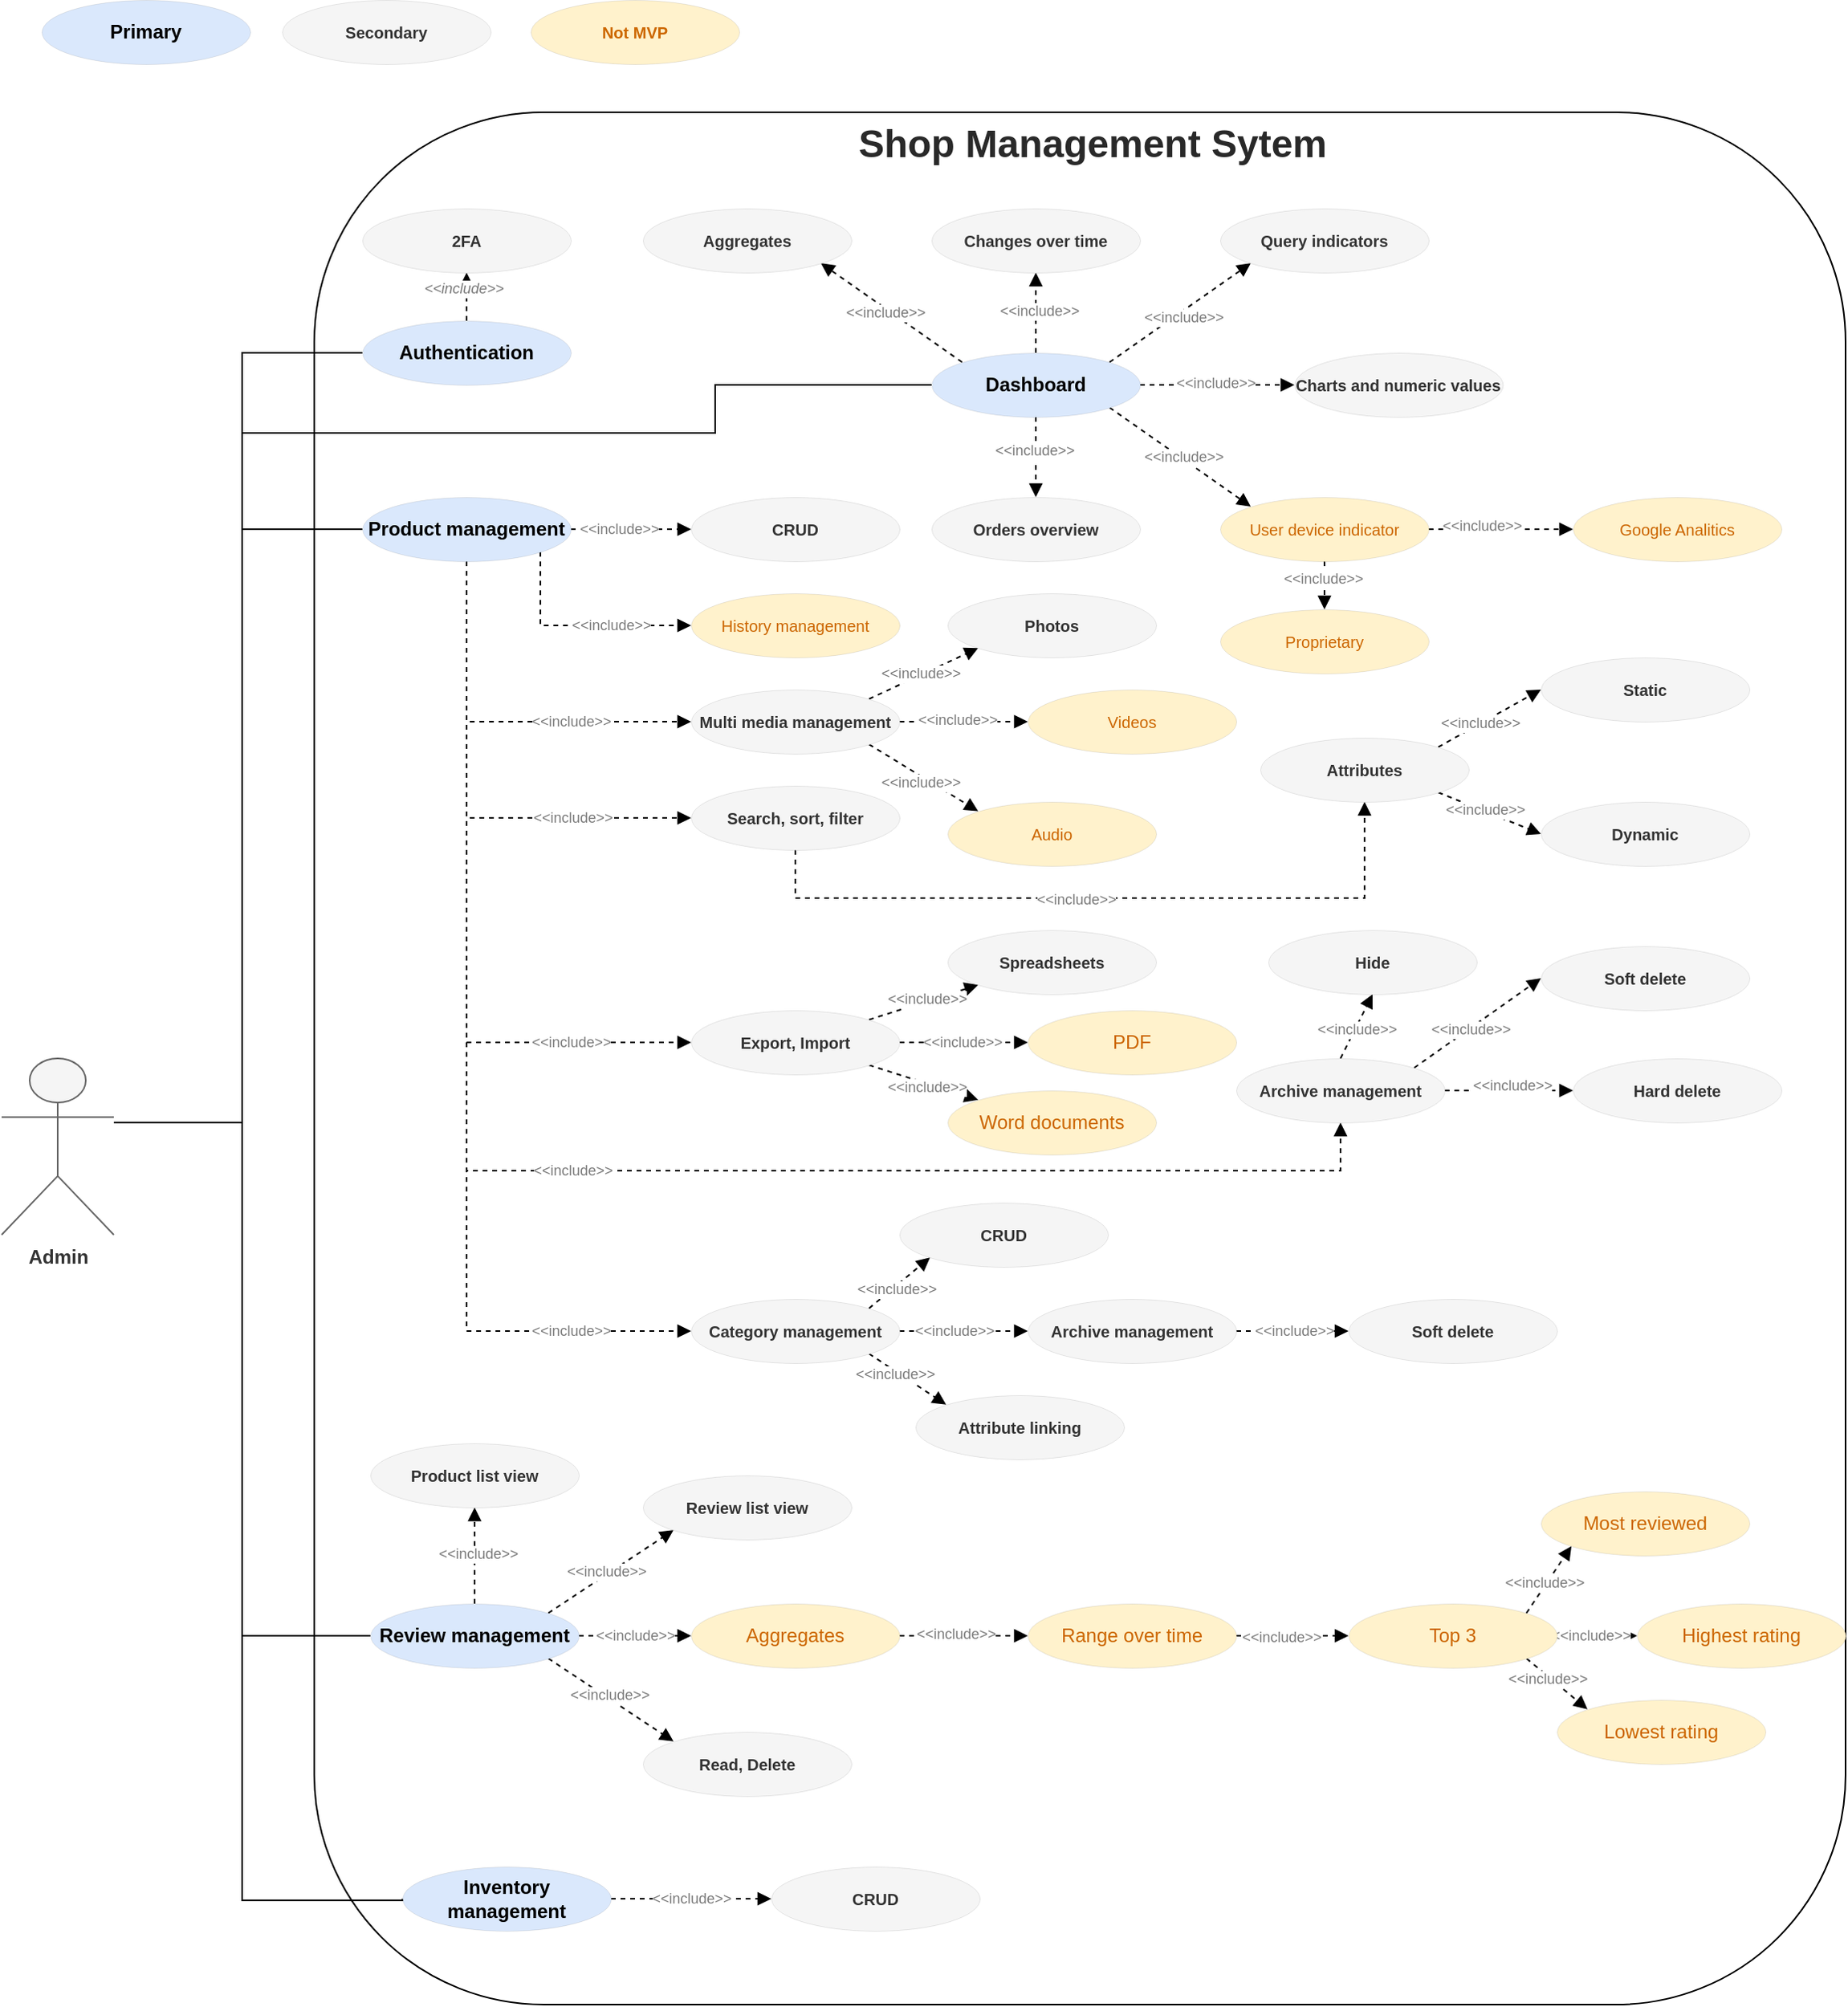 <mxfile version="22.1.4" type="device" pages="2">
  <diagram id="jfQPMkhc_m6EBnlb_j9M" name="Shop Management System">
    <mxGraphModel dx="1615" dy="803" grid="1" gridSize="10" guides="1" tooltips="1" connect="1" arrows="1" fold="1" page="1" pageScale="1" pageWidth="850" pageHeight="1100" math="0" shadow="0">
      <root>
        <mxCell id="0" />
        <mxCell id="1" parent="0" />
        <mxCell id="HeFsyeJPPzmemS84JjWQ-73" value="" style="rounded=1;whiteSpace=wrap;html=1;labelBackgroundColor=none;align=center;verticalAlign=middle;fontFamily=Helvetica;fontSize=9;fontColor=none;fillColor=default;gradientColor=none;noLabel=1;" vertex="1" parent="1">
          <mxGeometry x="205" y="100" width="955" height="1180" as="geometry" />
        </mxCell>
        <mxCell id="7bqAnTobCl2Co9yz6yof-5" style="edgeStyle=orthogonalEdgeStyle;rounded=0;orthogonalLoop=1;jettySize=auto;html=1;entryX=0;entryY=0.5;entryDx=0;entryDy=0;endArrow=none;endFill=0;" parent="1" source="7bqAnTobCl2Co9yz6yof-1" target="7bqAnTobCl2Co9yz6yof-3" edge="1">
          <mxGeometry relative="1" as="geometry">
            <Array as="points">
              <mxPoint x="160" y="730" />
              <mxPoint x="160" y="250" />
            </Array>
          </mxGeometry>
        </mxCell>
        <mxCell id="7bqAnTobCl2Co9yz6yof-13" style="edgeStyle=orthogonalEdgeStyle;rounded=0;orthogonalLoop=1;jettySize=auto;html=1;entryX=0;entryY=0.5;entryDx=0;entryDy=0;endArrow=none;endFill=0;" parent="1" source="7bqAnTobCl2Co9yz6yof-1" target="7bqAnTobCl2Co9yz6yof-12" edge="1">
          <mxGeometry relative="1" as="geometry">
            <Array as="points">
              <mxPoint x="160" y="730" />
              <mxPoint x="160" y="300" />
              <mxPoint x="455" y="300" />
              <mxPoint x="455" y="270" />
            </Array>
          </mxGeometry>
        </mxCell>
        <mxCell id="7bqAnTobCl2Co9yz6yof-24" style="edgeStyle=orthogonalEdgeStyle;shape=connector;rounded=0;orthogonalLoop=1;jettySize=auto;html=1;entryX=0;entryY=0.5;entryDx=0;entryDy=0;labelBackgroundColor=default;strokeColor=default;align=center;verticalAlign=middle;fontFamily=Helvetica;fontSize=11;fontColor=default;endArrow=none;endFill=0;" parent="1" source="7bqAnTobCl2Co9yz6yof-1" target="7bqAnTobCl2Co9yz6yof-23" edge="1">
          <mxGeometry relative="1" as="geometry">
            <Array as="points">
              <mxPoint x="160" y="730" />
              <mxPoint x="160" y="360" />
            </Array>
          </mxGeometry>
        </mxCell>
        <mxCell id="7bqAnTobCl2Co9yz6yof-87" style="edgeStyle=orthogonalEdgeStyle;shape=connector;rounded=0;orthogonalLoop=1;jettySize=auto;html=1;entryX=0;entryY=0.5;entryDx=0;entryDy=0;labelBackgroundColor=default;strokeColor=default;align=center;verticalAlign=middle;fontFamily=Helvetica;fontSize=11;fontColor=default;endArrow=none;endFill=0;" parent="1" source="7bqAnTobCl2Co9yz6yof-1" target="7bqAnTobCl2Co9yz6yof-86" edge="1">
          <mxGeometry relative="1" as="geometry">
            <Array as="points">
              <mxPoint x="160" y="730" />
              <mxPoint x="160" y="1050" />
            </Array>
          </mxGeometry>
        </mxCell>
        <mxCell id="7bqAnTobCl2Co9yz6yof-105" style="edgeStyle=orthogonalEdgeStyle;shape=connector;rounded=0;orthogonalLoop=1;jettySize=auto;html=1;entryX=0;entryY=0.5;entryDx=0;entryDy=0;labelBackgroundColor=default;strokeColor=default;align=center;verticalAlign=middle;fontFamily=Helvetica;fontSize=11;fontColor=default;endArrow=none;endFill=0;" parent="1" source="7bqAnTobCl2Co9yz6yof-1" target="7bqAnTobCl2Co9yz6yof-104" edge="1">
          <mxGeometry relative="1" as="geometry">
            <Array as="points">
              <mxPoint x="160" y="730" />
              <mxPoint x="160" y="1215" />
            </Array>
          </mxGeometry>
        </mxCell>
        <mxCell id="7bqAnTobCl2Co9yz6yof-1" value="&lt;b&gt;Admin&lt;/b&gt;" style="shape=umlActor;verticalLabelPosition=bottom;verticalAlign=top;html=1;outlineConnect=0;fillColor=#f5f5f5;fontColor=#333333;strokeColor=#666666;" parent="1" vertex="1">
          <mxGeometry x="10" y="690" width="70" height="110" as="geometry" />
        </mxCell>
        <mxCell id="HeFsyeJPPzmemS84JjWQ-5" style="edgeStyle=none;shape=connector;rounded=0;orthogonalLoop=1;jettySize=auto;html=1;exitX=0.5;exitY=0;exitDx=0;exitDy=0;entryX=0.5;entryY=1;entryDx=0;entryDy=0;dashed=1;labelBackgroundColor=default;strokeColor=default;align=center;verticalAlign=middle;fontFamily=Helvetica;fontSize=11;fontColor=default;endArrow=block;endFill=1;" edge="1" parent="1" source="7bqAnTobCl2Co9yz6yof-3" target="7bqAnTobCl2Co9yz6yof-4">
          <mxGeometry relative="1" as="geometry" />
        </mxCell>
        <mxCell id="HeFsyeJPPzmemS84JjWQ-6" value="&amp;lt;&amp;lt;include&amp;gt;&amp;gt;" style="edgeLabel;html=1;align=center;verticalAlign=middle;resizable=0;points=[];fontSize=9;fontFamily=Helvetica;fontColor=#7A7A7A;fontStyle=2;" vertex="1" connectable="0" parent="HeFsyeJPPzmemS84JjWQ-5">
          <mxGeometry x="0.012" y="1" relative="1" as="geometry">
            <mxPoint x="-1" y="-5" as="offset" />
          </mxGeometry>
        </mxCell>
        <mxCell id="7bqAnTobCl2Co9yz6yof-3" value="&lt;b&gt;Authentication&lt;/b&gt;" style="ellipse;whiteSpace=wrap;html=1;fillColor=#dae8fc;strokeColor=default;strokeWidth=0;" parent="1" vertex="1">
          <mxGeometry x="235" y="230" width="130" height="40" as="geometry" />
        </mxCell>
        <mxCell id="7bqAnTobCl2Co9yz6yof-4" value="2FA" style="ellipse;whiteSpace=wrap;html=1;fontSize=10;fillColor=#f5f5f5;strokeColor=default;fontColor=#333333;labelBackgroundColor=none;fontStyle=1;strokeWidth=0;" parent="1" vertex="1">
          <mxGeometry x="235" y="160" width="130" height="40" as="geometry" />
        </mxCell>
        <mxCell id="HeFsyeJPPzmemS84JjWQ-44" style="edgeStyle=none;shape=connector;rounded=0;orthogonalLoop=1;jettySize=auto;html=1;exitX=0.5;exitY=0;exitDx=0;exitDy=0;entryX=0.5;entryY=1;entryDx=0;entryDy=0;dashed=1;labelBackgroundColor=default;strokeColor=default;align=center;verticalAlign=middle;fontFamily=Helvetica;fontSize=11;fontColor=default;endArrow=block;endFill=1;" edge="1" parent="1" source="7bqAnTobCl2Co9yz6yof-12" target="7bqAnTobCl2Co9yz6yof-16">
          <mxGeometry relative="1" as="geometry" />
        </mxCell>
        <mxCell id="HeFsyeJPPzmemS84JjWQ-63" value="&amp;lt;&amp;lt;include&amp;gt;&amp;gt;" style="edgeLabel;html=1;align=center;verticalAlign=middle;resizable=0;points=[];fontSize=9;fontFamily=Helvetica;fontColor=#7A7A7A;" vertex="1" connectable="0" parent="HeFsyeJPPzmemS84JjWQ-44">
          <mxGeometry x="0.053" y="-2" relative="1" as="geometry">
            <mxPoint as="offset" />
          </mxGeometry>
        </mxCell>
        <mxCell id="HeFsyeJPPzmemS84JjWQ-45" style="edgeStyle=none;shape=connector;rounded=0;orthogonalLoop=1;jettySize=auto;html=1;exitX=1;exitY=0;exitDx=0;exitDy=0;entryX=0;entryY=1;entryDx=0;entryDy=0;dashed=1;labelBackgroundColor=default;strokeColor=default;align=center;verticalAlign=middle;fontFamily=Helvetica;fontSize=11;fontColor=default;endArrow=block;endFill=1;" edge="1" parent="1" source="7bqAnTobCl2Co9yz6yof-12" target="7bqAnTobCl2Co9yz6yof-17">
          <mxGeometry relative="1" as="geometry" />
        </mxCell>
        <mxCell id="HeFsyeJPPzmemS84JjWQ-64" value="&amp;lt;&amp;lt;include&amp;gt;&amp;gt;" style="edgeLabel;html=1;align=center;verticalAlign=middle;resizable=0;points=[];fontSize=9;fontFamily=Helvetica;fontColor=#7A7A7A;" vertex="1" connectable="0" parent="HeFsyeJPPzmemS84JjWQ-45">
          <mxGeometry x="0.001" y="-3" relative="1" as="geometry">
            <mxPoint as="offset" />
          </mxGeometry>
        </mxCell>
        <mxCell id="HeFsyeJPPzmemS84JjWQ-46" style="edgeStyle=none;shape=connector;rounded=0;orthogonalLoop=1;jettySize=auto;html=1;exitX=1;exitY=0.5;exitDx=0;exitDy=0;entryX=0;entryY=0.5;entryDx=0;entryDy=0;dashed=1;labelBackgroundColor=default;strokeColor=default;align=center;verticalAlign=middle;fontFamily=Helvetica;fontSize=11;fontColor=default;endArrow=block;endFill=1;" edge="1" parent="1" source="7bqAnTobCl2Co9yz6yof-12" target="7bqAnTobCl2Co9yz6yof-18">
          <mxGeometry relative="1" as="geometry" />
        </mxCell>
        <mxCell id="HeFsyeJPPzmemS84JjWQ-65" value="&amp;lt;&amp;lt;include&amp;gt;&amp;gt;" style="edgeLabel;html=1;align=center;verticalAlign=middle;resizable=0;points=[];fontSize=9;fontFamily=Helvetica;fontColor=#7A7A7A;" vertex="1" connectable="0" parent="HeFsyeJPPzmemS84JjWQ-46">
          <mxGeometry x="-0.023" y="1" relative="1" as="geometry">
            <mxPoint as="offset" />
          </mxGeometry>
        </mxCell>
        <mxCell id="HeFsyeJPPzmemS84JjWQ-49" style="edgeStyle=none;shape=connector;rounded=0;orthogonalLoop=1;jettySize=auto;html=1;exitX=1;exitY=1;exitDx=0;exitDy=0;entryX=0;entryY=0;entryDx=0;entryDy=0;dashed=1;labelBackgroundColor=default;strokeColor=default;align=center;verticalAlign=middle;fontFamily=Helvetica;fontSize=11;fontColor=default;endArrow=block;endFill=1;" edge="1" parent="1" source="7bqAnTobCl2Co9yz6yof-12" target="7bqAnTobCl2Co9yz6yof-32">
          <mxGeometry relative="1" as="geometry" />
        </mxCell>
        <mxCell id="HeFsyeJPPzmemS84JjWQ-66" value="&amp;lt;&amp;lt;include&amp;gt;&amp;gt;" style="edgeLabel;html=1;align=center;verticalAlign=middle;resizable=0;points=[];fontSize=9;fontFamily=Helvetica;fontColor=#7A7A7A;" vertex="1" connectable="0" parent="HeFsyeJPPzmemS84JjWQ-49">
          <mxGeometry x="0.019" y="1" relative="1" as="geometry">
            <mxPoint as="offset" />
          </mxGeometry>
        </mxCell>
        <mxCell id="HeFsyeJPPzmemS84JjWQ-59" style="edgeStyle=none;shape=connector;rounded=0;orthogonalLoop=1;jettySize=auto;html=1;exitX=0.5;exitY=1;exitDx=0;exitDy=0;entryX=0.5;entryY=0;entryDx=0;entryDy=0;dashed=1;labelBackgroundColor=default;strokeColor=default;align=center;verticalAlign=middle;fontFamily=Helvetica;fontSize=11;fontColor=default;endArrow=block;endFill=1;" edge="1" parent="1" source="7bqAnTobCl2Co9yz6yof-12" target="7bqAnTobCl2Co9yz6yof-38">
          <mxGeometry relative="1" as="geometry" />
        </mxCell>
        <mxCell id="HeFsyeJPPzmemS84JjWQ-67" value="&amp;lt;&amp;lt;include&amp;gt;&amp;gt;" style="edgeLabel;html=1;align=center;verticalAlign=middle;resizable=0;points=[];fontSize=9;fontFamily=Helvetica;fontColor=#7A7A7A;" vertex="1" connectable="0" parent="HeFsyeJPPzmemS84JjWQ-59">
          <mxGeometry x="-0.189" y="-1" relative="1" as="geometry">
            <mxPoint as="offset" />
          </mxGeometry>
        </mxCell>
        <mxCell id="HeFsyeJPPzmemS84JjWQ-61" style="edgeStyle=none;shape=connector;rounded=0;orthogonalLoop=1;jettySize=auto;html=1;exitX=0;exitY=0;exitDx=0;exitDy=0;entryX=1;entryY=1;entryDx=0;entryDy=0;dashed=1;labelBackgroundColor=default;strokeColor=default;align=center;verticalAlign=middle;fontFamily=Helvetica;fontSize=9;fontColor=#7A7A7A;endArrow=block;endFill=1;" edge="1" parent="1" source="7bqAnTobCl2Co9yz6yof-12" target="7bqAnTobCl2Co9yz6yof-15">
          <mxGeometry relative="1" as="geometry">
            <mxPoint x="481.25" y="190" as="targetPoint" />
          </mxGeometry>
        </mxCell>
        <mxCell id="HeFsyeJPPzmemS84JjWQ-62" value="&amp;lt;&amp;lt;include&amp;gt;&amp;gt;" style="edgeLabel;html=1;align=center;verticalAlign=middle;resizable=0;points=[];fontSize=9;fontFamily=Helvetica;fontColor=#7A7A7A;" vertex="1" connectable="0" parent="HeFsyeJPPzmemS84JjWQ-61">
          <mxGeometry x="0.057" y="2" relative="1" as="geometry">
            <mxPoint as="offset" />
          </mxGeometry>
        </mxCell>
        <mxCell id="7bqAnTobCl2Co9yz6yof-12" value="Dashboard" style="ellipse;whiteSpace=wrap;html=1;fontStyle=1;strokeWidth=0;fillColor=#dae8fc;strokeColor=default;" parent="1" vertex="1">
          <mxGeometry x="590" y="250" width="130" height="40" as="geometry" />
        </mxCell>
        <mxCell id="7bqAnTobCl2Co9yz6yof-15" value="Aggregates" style="ellipse;whiteSpace=wrap;html=1;fontSize=10;fillColor=#f5f5f5;strokeColor=default;fontColor=#333333;labelBackgroundColor=none;fontStyle=1;strokeWidth=0;" parent="1" vertex="1">
          <mxGeometry x="410" y="160" width="130" height="40" as="geometry" />
        </mxCell>
        <mxCell id="7bqAnTobCl2Co9yz6yof-16" value="Changes over time" style="ellipse;whiteSpace=wrap;html=1;fontSize=10;fillColor=#f5f5f5;strokeColor=default;fontColor=#333333;labelBackgroundColor=none;fontStyle=1;strokeWidth=0;" parent="1" vertex="1">
          <mxGeometry x="590" y="160" width="130" height="40" as="geometry" />
        </mxCell>
        <mxCell id="7bqAnTobCl2Co9yz6yof-17" value="Query indicators" style="ellipse;whiteSpace=wrap;html=1;fontSize=10;fillColor=#f5f5f5;strokeColor=default;fontColor=#333333;labelBackgroundColor=none;fontStyle=1;strokeWidth=0;" parent="1" vertex="1">
          <mxGeometry x="770" y="160" width="130" height="40" as="geometry" />
        </mxCell>
        <mxCell id="7bqAnTobCl2Co9yz6yof-18" value="Charts and numeric values" style="ellipse;whiteSpace=wrap;html=1;fontSize=10;fillColor=#f5f5f5;strokeColor=default;fontColor=#333333;labelBackgroundColor=none;fontStyle=1;strokeWidth=0;" parent="1" vertex="1">
          <mxGeometry x="816.25" y="250" width="130" height="40" as="geometry" />
        </mxCell>
        <mxCell id="HeFsyeJPPzmemS84JjWQ-79" style="edgeStyle=none;shape=connector;rounded=0;orthogonalLoop=1;jettySize=auto;html=1;exitX=1;exitY=0.5;exitDx=0;exitDy=0;entryX=0;entryY=0.5;entryDx=0;entryDy=0;dashed=1;labelBackgroundColor=default;strokeColor=default;align=center;verticalAlign=middle;fontFamily=Helvetica;fontSize=9;fontColor=#7A7A7A;endArrow=block;endFill=1;" edge="1" parent="1" source="7bqAnTobCl2Co9yz6yof-23" target="7bqAnTobCl2Co9yz6yof-25">
          <mxGeometry relative="1" as="geometry" />
        </mxCell>
        <mxCell id="HeFsyeJPPzmemS84JjWQ-86" value="&amp;lt;&amp;lt;include&amp;gt;&amp;gt;" style="edgeLabel;html=1;align=center;verticalAlign=middle;resizable=0;points=[];fontSize=9;fontFamily=Helvetica;fontColor=#7A7A7A;" vertex="1" connectable="0" parent="HeFsyeJPPzmemS84JjWQ-79">
          <mxGeometry x="-0.203" relative="1" as="geometry">
            <mxPoint as="offset" />
          </mxGeometry>
        </mxCell>
        <mxCell id="HeFsyeJPPzmemS84JjWQ-80" style="edgeStyle=orthogonalEdgeStyle;shape=connector;rounded=0;orthogonalLoop=1;jettySize=auto;html=1;exitX=1;exitY=1;exitDx=0;exitDy=0;entryX=0;entryY=0.5;entryDx=0;entryDy=0;dashed=1;labelBackgroundColor=default;strokeColor=default;align=center;verticalAlign=middle;fontFamily=Helvetica;fontSize=9;fontColor=#7A7A7A;endArrow=block;endFill=1;" edge="1" parent="1" source="7bqAnTobCl2Co9yz6yof-23" target="7bqAnTobCl2Co9yz6yof-28">
          <mxGeometry relative="1" as="geometry">
            <Array as="points">
              <mxPoint x="346" y="420" />
            </Array>
          </mxGeometry>
        </mxCell>
        <mxCell id="HeFsyeJPPzmemS84JjWQ-88" value="&amp;lt;&amp;lt;include&amp;gt;&amp;gt;" style="edgeLabel;html=1;align=center;verticalAlign=middle;resizable=0;points=[];fontSize=9;fontFamily=Helvetica;fontColor=#7A7A7A;" vertex="1" connectable="0" parent="HeFsyeJPPzmemS84JjWQ-80">
          <mxGeometry x="0.21" y="1" relative="1" as="geometry">
            <mxPoint x="5" y="1" as="offset" />
          </mxGeometry>
        </mxCell>
        <mxCell id="HeFsyeJPPzmemS84JjWQ-85" style="edgeStyle=orthogonalEdgeStyle;shape=connector;rounded=0;orthogonalLoop=1;jettySize=auto;html=1;exitX=0.5;exitY=1;exitDx=0;exitDy=0;entryX=0;entryY=0.5;entryDx=0;entryDy=0;dashed=1;labelBackgroundColor=default;strokeColor=default;align=center;verticalAlign=middle;fontFamily=Helvetica;fontSize=9;fontColor=#7A7A7A;endArrow=block;endFill=1;" edge="1" parent="1" source="7bqAnTobCl2Co9yz6yof-23" target="7bqAnTobCl2Co9yz6yof-40">
          <mxGeometry relative="1" as="geometry" />
        </mxCell>
        <mxCell id="HeFsyeJPPzmemS84JjWQ-89" value="&amp;lt;&amp;lt;include&amp;gt;&amp;gt;" style="edgeLabel;html=1;align=center;verticalAlign=middle;resizable=0;points=[];fontSize=9;fontFamily=Helvetica;fontColor=#7A7A7A;" vertex="1" connectable="0" parent="HeFsyeJPPzmemS84JjWQ-85">
          <mxGeometry x="0.583" y="1" relative="1" as="geometry">
            <mxPoint x="-25" y="1" as="offset" />
          </mxGeometry>
        </mxCell>
        <mxCell id="HeFsyeJPPzmemS84JjWQ-93" style="edgeStyle=orthogonalEdgeStyle;shape=connector;rounded=0;orthogonalLoop=1;jettySize=auto;html=1;entryX=0;entryY=0.5;entryDx=0;entryDy=0;dashed=1;labelBackgroundColor=default;strokeColor=default;align=center;verticalAlign=middle;fontFamily=Helvetica;fontSize=9;fontColor=#7A7A7A;endArrow=block;endFill=1;" edge="1" parent="1" source="7bqAnTobCl2Co9yz6yof-23" target="7bqAnTobCl2Co9yz6yof-48">
          <mxGeometry relative="1" as="geometry">
            <Array as="points">
              <mxPoint x="300" y="540" />
            </Array>
          </mxGeometry>
        </mxCell>
        <mxCell id="HeFsyeJPPzmemS84JjWQ-94" value="&amp;lt;&amp;lt;include&amp;gt;&amp;gt;" style="edgeLabel;html=1;align=center;verticalAlign=middle;resizable=0;points=[];fontSize=9;fontFamily=Helvetica;fontColor=#7A7A7A;" vertex="1" connectable="0" parent="HeFsyeJPPzmemS84JjWQ-93">
          <mxGeometry x="0.718" relative="1" as="geometry">
            <mxPoint x="-32" as="offset" />
          </mxGeometry>
        </mxCell>
        <mxCell id="HeFsyeJPPzmemS84JjWQ-101" style="edgeStyle=orthogonalEdgeStyle;shape=connector;rounded=0;orthogonalLoop=1;jettySize=auto;html=1;entryX=0;entryY=0.5;entryDx=0;entryDy=0;dashed=1;labelBackgroundColor=default;strokeColor=default;align=center;verticalAlign=middle;fontFamily=Helvetica;fontSize=9;fontColor=#7A7A7A;endArrow=block;endFill=1;" edge="1" parent="1" source="7bqAnTobCl2Co9yz6yof-23" target="7bqAnTobCl2Co9yz6yof-50">
          <mxGeometry relative="1" as="geometry">
            <Array as="points">
              <mxPoint x="300" y="680" />
            </Array>
          </mxGeometry>
        </mxCell>
        <mxCell id="HeFsyeJPPzmemS84JjWQ-102" value="&amp;lt;&amp;lt;include&amp;gt;&amp;gt;" style="edgeLabel;html=1;align=center;verticalAlign=middle;resizable=0;points=[];fontSize=9;fontFamily=Helvetica;fontColor=#7A7A7A;" vertex="1" connectable="0" parent="HeFsyeJPPzmemS84JjWQ-101">
          <mxGeometry x="0.829" y="3" relative="1" as="geometry">
            <mxPoint x="-38" y="3" as="offset" />
          </mxGeometry>
        </mxCell>
        <mxCell id="HeFsyeJPPzmemS84JjWQ-109" style="edgeStyle=orthogonalEdgeStyle;shape=connector;rounded=0;orthogonalLoop=1;jettySize=auto;html=1;entryX=0.5;entryY=1;entryDx=0;entryDy=0;dashed=1;labelBackgroundColor=default;strokeColor=default;align=center;verticalAlign=middle;fontFamily=Helvetica;fontSize=9;fontColor=#7A7A7A;endArrow=block;endFill=1;" edge="1" parent="1" source="7bqAnTobCl2Co9yz6yof-23" target="7bqAnTobCl2Co9yz6yof-58">
          <mxGeometry relative="1" as="geometry">
            <Array as="points">
              <mxPoint x="300" y="760" />
              <mxPoint x="845" y="760" />
            </Array>
          </mxGeometry>
        </mxCell>
        <mxCell id="HeFsyeJPPzmemS84JjWQ-113" value="&amp;lt;&amp;lt;include&amp;gt;&amp;gt;" style="edgeLabel;html=1;align=center;verticalAlign=middle;resizable=0;points=[];fontSize=9;fontFamily=Helvetica;fontColor=#7A7A7A;" vertex="1" connectable="0" parent="HeFsyeJPPzmemS84JjWQ-109">
          <mxGeometry x="0.867" y="2" relative="1" as="geometry">
            <mxPoint x="-446" y="2" as="offset" />
          </mxGeometry>
        </mxCell>
        <mxCell id="HeFsyeJPPzmemS84JjWQ-117" style="edgeStyle=orthogonalEdgeStyle;shape=connector;rounded=0;orthogonalLoop=1;jettySize=auto;html=1;entryX=0;entryY=0.5;entryDx=0;entryDy=0;dashed=1;labelBackgroundColor=default;strokeColor=default;align=center;verticalAlign=middle;fontFamily=Helvetica;fontSize=9;fontColor=#7A7A7A;endArrow=block;endFill=1;" edge="1" parent="1" source="7bqAnTobCl2Co9yz6yof-23" target="7bqAnTobCl2Co9yz6yof-68">
          <mxGeometry relative="1" as="geometry">
            <Array as="points">
              <mxPoint x="300" y="860" />
            </Array>
          </mxGeometry>
        </mxCell>
        <mxCell id="HeFsyeJPPzmemS84JjWQ-118" value="&amp;lt;&amp;lt;include&amp;gt;&amp;gt;" style="edgeLabel;html=1;align=center;verticalAlign=middle;resizable=0;points=[];fontSize=9;fontFamily=Helvetica;fontColor=#7A7A7A;" vertex="1" connectable="0" parent="HeFsyeJPPzmemS84JjWQ-117">
          <mxGeometry x="0.803" y="2" relative="1" as="geometry">
            <mxPoint x="-14" y="2" as="offset" />
          </mxGeometry>
        </mxCell>
        <mxCell id="7bqAnTobCl2Co9yz6yof-23" value="Product management" style="ellipse;whiteSpace=wrap;html=1;fillColor=#dae8fc;fontColor=default;labelBackgroundColor=none;strokeWidth=0;fontSize=12;fontStyle=1" parent="1" vertex="1">
          <mxGeometry x="235" y="340" width="130" height="40" as="geometry" />
        </mxCell>
        <mxCell id="7bqAnTobCl2Co9yz6yof-25" value="CRUD" style="ellipse;whiteSpace=wrap;html=1;fontSize=10;fillColor=#f5f5f5;fontColor=#333333;strokeWidth=0;fontStyle=1;" parent="1" vertex="1">
          <mxGeometry x="440" y="340" width="130" height="40" as="geometry" />
        </mxCell>
        <mxCell id="7bqAnTobCl2Co9yz6yof-28" value="History management" style="ellipse;whiteSpace=wrap;html=1;fillColor=#fff2cc;strokeColor=default;fontSize=10;fontColor=#CC6600;labelBackgroundColor=none;strokeWidth=0;" parent="1" vertex="1">
          <mxGeometry x="440" y="400" width="130" height="40" as="geometry" />
        </mxCell>
        <mxCell id="HeFsyeJPPzmemS84JjWQ-56" style="edgeStyle=none;shape=connector;rounded=0;orthogonalLoop=1;jettySize=auto;html=1;exitX=1;exitY=0.5;exitDx=0;exitDy=0;entryX=0;entryY=0.5;entryDx=0;entryDy=0;dashed=1;labelBackgroundColor=default;strokeColor=default;align=center;verticalAlign=middle;fontFamily=Helvetica;fontSize=11;fontColor=default;endArrow=block;endFill=1;" edge="1" parent="1" source="7bqAnTobCl2Co9yz6yof-32" target="7bqAnTobCl2Co9yz6yof-34">
          <mxGeometry relative="1" as="geometry" />
        </mxCell>
        <mxCell id="HeFsyeJPPzmemS84JjWQ-68" value="&amp;lt;&amp;lt;include&amp;gt;&amp;gt;" style="edgeLabel;html=1;align=center;verticalAlign=middle;resizable=0;points=[];fontSize=9;fontFamily=Helvetica;fontColor=#7A7A7A;" vertex="1" connectable="0" parent="HeFsyeJPPzmemS84JjWQ-56">
          <mxGeometry x="-0.279" y="2" relative="1" as="geometry">
            <mxPoint as="offset" />
          </mxGeometry>
        </mxCell>
        <mxCell id="HeFsyeJPPzmemS84JjWQ-57" style="edgeStyle=none;shape=connector;rounded=0;orthogonalLoop=1;jettySize=auto;html=1;exitX=0.5;exitY=1;exitDx=0;exitDy=0;entryX=0.5;entryY=0;entryDx=0;entryDy=0;dashed=1;labelBackgroundColor=default;strokeColor=default;align=center;verticalAlign=middle;fontFamily=Helvetica;fontSize=11;fontColor=default;endArrow=block;endFill=1;" edge="1" parent="1" source="7bqAnTobCl2Co9yz6yof-32" target="7bqAnTobCl2Co9yz6yof-35">
          <mxGeometry relative="1" as="geometry" />
        </mxCell>
        <mxCell id="HeFsyeJPPzmemS84JjWQ-69" value="&amp;lt;&amp;lt;include&amp;gt;&amp;gt;" style="edgeLabel;html=1;align=center;verticalAlign=middle;resizable=0;points=[];fontSize=9;fontFamily=Helvetica;fontColor=#7A7A7A;" vertex="1" connectable="0" parent="HeFsyeJPPzmemS84JjWQ-57">
          <mxGeometry x="-0.286" y="-1" relative="1" as="geometry">
            <mxPoint as="offset" />
          </mxGeometry>
        </mxCell>
        <mxCell id="7bqAnTobCl2Co9yz6yof-32" value="User device indicator" style="ellipse;whiteSpace=wrap;html=1;fillColor=#fff2cc;strokeColor=default;fontColor=#CC6600;labelBackgroundColor=none;strokeWidth=0;fontSize=10;" parent="1" vertex="1">
          <mxGeometry x="770" y="340" width="130" height="40" as="geometry" />
        </mxCell>
        <mxCell id="7bqAnTobCl2Co9yz6yof-34" value="Google Analitics" style="ellipse;whiteSpace=wrap;html=1;fillColor=#fff2cc;strokeColor=default;fontColor=#CC6600;labelBackgroundColor=none;strokeWidth=0;fontSize=10;" parent="1" vertex="1">
          <mxGeometry x="990" y="340" width="130" height="40" as="geometry" />
        </mxCell>
        <mxCell id="7bqAnTobCl2Co9yz6yof-35" value="Proprietary" style="ellipse;whiteSpace=wrap;html=1;fillColor=#fff2cc;strokeColor=default;fontColor=#CC6600;labelBackgroundColor=none;strokeWidth=0;fontSize=10;" parent="1" vertex="1">
          <mxGeometry x="770" y="410" width="130" height="40" as="geometry" />
        </mxCell>
        <mxCell id="7bqAnTobCl2Co9yz6yof-38" value="Orders overview" style="ellipse;whiteSpace=wrap;html=1;fontSize=10;fillColor=#f5f5f5;strokeColor=default;fontColor=#333333;labelBackgroundColor=none;fontStyle=1;strokeWidth=0;" parent="1" vertex="1">
          <mxGeometry x="590" y="340" width="130" height="40" as="geometry" />
        </mxCell>
        <mxCell id="HeFsyeJPPzmemS84JjWQ-77" style="edgeStyle=none;shape=connector;rounded=0;orthogonalLoop=1;jettySize=auto;html=1;exitX=1;exitY=0.5;exitDx=0;exitDy=0;entryX=0;entryY=0.5;entryDx=0;entryDy=0;dashed=1;labelBackgroundColor=default;strokeColor=default;align=center;verticalAlign=middle;fontFamily=Helvetica;fontSize=9;fontColor=#7A7A7A;endArrow=block;endFill=1;" edge="1" parent="1" source="7bqAnTobCl2Co9yz6yof-40" target="7bqAnTobCl2Co9yz6yof-42">
          <mxGeometry relative="1" as="geometry" />
        </mxCell>
        <mxCell id="HeFsyeJPPzmemS84JjWQ-92" value="&amp;lt;&amp;lt;include&amp;gt;&amp;gt;" style="edgeLabel;html=1;align=center;verticalAlign=middle;resizable=0;points=[];fontSize=9;fontFamily=Helvetica;fontColor=#7A7A7A;" vertex="1" connectable="0" parent="HeFsyeJPPzmemS84JjWQ-77">
          <mxGeometry x="-0.104" y="1" relative="1" as="geometry">
            <mxPoint as="offset" />
          </mxGeometry>
        </mxCell>
        <mxCell id="HeFsyeJPPzmemS84JjWQ-78" style="edgeStyle=none;shape=connector;rounded=0;orthogonalLoop=1;jettySize=auto;html=1;exitX=1;exitY=1;exitDx=0;exitDy=0;entryX=0;entryY=0;entryDx=0;entryDy=0;dashed=1;labelBackgroundColor=default;strokeColor=default;align=center;verticalAlign=middle;fontFamily=Helvetica;fontSize=9;fontColor=#7A7A7A;endArrow=block;endFill=1;" edge="1" parent="1" source="7bqAnTobCl2Co9yz6yof-40" target="7bqAnTobCl2Co9yz6yof-46">
          <mxGeometry relative="1" as="geometry" />
        </mxCell>
        <mxCell id="HeFsyeJPPzmemS84JjWQ-91" value="&amp;lt;&amp;lt;include&amp;gt;&amp;gt;" style="edgeLabel;html=1;align=center;verticalAlign=middle;resizable=0;points=[];fontSize=9;fontFamily=Helvetica;fontColor=#7A7A7A;" vertex="1" connectable="0" parent="HeFsyeJPPzmemS84JjWQ-78">
          <mxGeometry x="-0.035" y="-4" relative="1" as="geometry">
            <mxPoint x="1" as="offset" />
          </mxGeometry>
        </mxCell>
        <mxCell id="HeFsyeJPPzmemS84JjWQ-84" style="edgeStyle=none;shape=connector;rounded=0;orthogonalLoop=1;jettySize=auto;html=1;exitX=1;exitY=0;exitDx=0;exitDy=0;entryX=0;entryY=1;entryDx=0;entryDy=0;dashed=1;labelBackgroundColor=default;strokeColor=default;align=center;verticalAlign=middle;fontFamily=Helvetica;fontSize=9;fontColor=#7A7A7A;endArrow=block;endFill=1;" edge="1" parent="1" source="7bqAnTobCl2Co9yz6yof-40" target="7bqAnTobCl2Co9yz6yof-41">
          <mxGeometry relative="1" as="geometry" />
        </mxCell>
        <mxCell id="HeFsyeJPPzmemS84JjWQ-90" value="&amp;lt;&amp;lt;include&amp;gt;&amp;gt;" style="edgeLabel;html=1;align=center;verticalAlign=middle;resizable=0;points=[];fontSize=9;fontFamily=Helvetica;fontColor=#7A7A7A;" vertex="1" connectable="0" parent="HeFsyeJPPzmemS84JjWQ-84">
          <mxGeometry x="-0.042" y="1" relative="1" as="geometry">
            <mxPoint as="offset" />
          </mxGeometry>
        </mxCell>
        <mxCell id="7bqAnTobCl2Co9yz6yof-40" value="Multi media management" style="ellipse;whiteSpace=wrap;html=1;fontSize=10;fillColor=#f5f5f5;fontColor=#333333;strokeWidth=0;fontStyle=1;" parent="1" vertex="1">
          <mxGeometry x="440" y="460" width="130" height="40" as="geometry" />
        </mxCell>
        <mxCell id="7bqAnTobCl2Co9yz6yof-41" value="Photos" style="ellipse;whiteSpace=wrap;html=1;fontSize=10;fillColor=#f5f5f5;fontColor=#333333;strokeWidth=0;fontStyle=1;" parent="1" vertex="1">
          <mxGeometry x="600" y="400" width="130" height="40" as="geometry" />
        </mxCell>
        <mxCell id="7bqAnTobCl2Co9yz6yof-42" value="Videos" style="ellipse;whiteSpace=wrap;html=1;fillColor=#fff2cc;strokeColor=default;fontSize=10;fontColor=#CC6600;labelBackgroundColor=none;strokeWidth=0;" parent="1" vertex="1">
          <mxGeometry x="650" y="460" width="130" height="40" as="geometry" />
        </mxCell>
        <mxCell id="7bqAnTobCl2Co9yz6yof-46" value="Audio" style="ellipse;whiteSpace=wrap;html=1;fillColor=#fff2cc;strokeColor=default;fontSize=10;fontColor=#CC6600;labelBackgroundColor=none;strokeWidth=0;" parent="1" vertex="1">
          <mxGeometry x="600" y="530" width="130" height="40" as="geometry" />
        </mxCell>
        <mxCell id="HeFsyeJPPzmemS84JjWQ-95" style="edgeStyle=orthogonalEdgeStyle;shape=connector;rounded=0;orthogonalLoop=1;jettySize=auto;html=1;exitX=0.5;exitY=1;exitDx=0;exitDy=0;entryX=0.5;entryY=1;entryDx=0;entryDy=0;dashed=1;labelBackgroundColor=default;strokeColor=default;align=center;verticalAlign=middle;fontFamily=Helvetica;fontSize=9;fontColor=#7A7A7A;endArrow=block;endFill=1;" edge="1" parent="1" source="7bqAnTobCl2Co9yz6yof-48" target="7bqAnTobCl2Co9yz6yof-70">
          <mxGeometry relative="1" as="geometry">
            <Array as="points">
              <mxPoint x="505" y="590" />
              <mxPoint x="860" y="590" />
            </Array>
          </mxGeometry>
        </mxCell>
        <mxCell id="HeFsyeJPPzmemS84JjWQ-98" value="&amp;lt;&amp;lt;include&amp;gt;&amp;gt;" style="edgeLabel;html=1;align=center;verticalAlign=middle;resizable=0;points=[];fontSize=9;fontFamily=Helvetica;fontColor=#7A7A7A;" vertex="1" connectable="0" parent="HeFsyeJPPzmemS84JjWQ-95">
          <mxGeometry x="-0.08" y="-1" relative="1" as="geometry">
            <mxPoint as="offset" />
          </mxGeometry>
        </mxCell>
        <mxCell id="7bqAnTobCl2Co9yz6yof-48" value="Search, sort, filter" style="ellipse;whiteSpace=wrap;html=1;fontSize=10;fillColor=#f5f5f5;fontColor=#333333;strokeWidth=0;fontStyle=1;" parent="1" vertex="1">
          <mxGeometry x="440" y="520" width="130" height="40" as="geometry" />
        </mxCell>
        <mxCell id="HeFsyeJPPzmemS84JjWQ-103" style="edgeStyle=none;shape=connector;rounded=0;orthogonalLoop=1;jettySize=auto;html=1;exitX=1;exitY=0;exitDx=0;exitDy=0;entryX=0;entryY=1;entryDx=0;entryDy=0;dashed=1;labelBackgroundColor=default;strokeColor=default;align=center;verticalAlign=middle;fontFamily=Helvetica;fontSize=9;fontColor=#7A7A7A;endArrow=block;endFill=1;" edge="1" parent="1" source="7bqAnTobCl2Co9yz6yof-50" target="7bqAnTobCl2Co9yz6yof-52">
          <mxGeometry relative="1" as="geometry" />
        </mxCell>
        <mxCell id="HeFsyeJPPzmemS84JjWQ-106" value="&amp;lt;&amp;lt;include&amp;gt;&amp;gt;" style="edgeLabel;html=1;align=center;verticalAlign=middle;resizable=0;points=[];fontSize=9;fontFamily=Helvetica;fontColor=#7A7A7A;" vertex="1" connectable="0" parent="HeFsyeJPPzmemS84JjWQ-103">
          <mxGeometry x="0.061" y="1" relative="1" as="geometry">
            <mxPoint y="-1" as="offset" />
          </mxGeometry>
        </mxCell>
        <mxCell id="HeFsyeJPPzmemS84JjWQ-104" style="edgeStyle=none;shape=connector;rounded=0;orthogonalLoop=1;jettySize=auto;html=1;exitX=1;exitY=0.5;exitDx=0;exitDy=0;entryX=0;entryY=0.5;entryDx=0;entryDy=0;dashed=1;labelBackgroundColor=default;strokeColor=default;align=center;verticalAlign=middle;fontFamily=Helvetica;fontSize=9;fontColor=#7A7A7A;endArrow=block;endFill=1;" edge="1" parent="1" source="7bqAnTobCl2Co9yz6yof-50" target="7bqAnTobCl2Co9yz6yof-53">
          <mxGeometry relative="1" as="geometry" />
        </mxCell>
        <mxCell id="HeFsyeJPPzmemS84JjWQ-107" value="&amp;lt;&amp;lt;include&amp;gt;&amp;gt;" style="edgeLabel;html=1;align=center;verticalAlign=middle;resizable=0;points=[];fontSize=9;fontFamily=Helvetica;fontColor=#7A7A7A;" vertex="1" connectable="0" parent="HeFsyeJPPzmemS84JjWQ-104">
          <mxGeometry x="-0.025" relative="1" as="geometry">
            <mxPoint as="offset" />
          </mxGeometry>
        </mxCell>
        <mxCell id="HeFsyeJPPzmemS84JjWQ-105" style="edgeStyle=none;shape=connector;rounded=0;orthogonalLoop=1;jettySize=auto;html=1;exitX=1;exitY=1;exitDx=0;exitDy=0;entryX=0;entryY=0;entryDx=0;entryDy=0;dashed=1;labelBackgroundColor=default;strokeColor=default;align=center;verticalAlign=middle;fontFamily=Helvetica;fontSize=9;fontColor=#7A7A7A;endArrow=block;endFill=1;" edge="1" parent="1" source="7bqAnTobCl2Co9yz6yof-50" target="7bqAnTobCl2Co9yz6yof-54">
          <mxGeometry relative="1" as="geometry" />
        </mxCell>
        <mxCell id="HeFsyeJPPzmemS84JjWQ-108" value="&amp;lt;&amp;lt;include&amp;gt;&amp;gt;" style="edgeLabel;html=1;align=center;verticalAlign=middle;resizable=0;points=[];fontSize=9;fontFamily=Helvetica;fontColor=#7A7A7A;" vertex="1" connectable="0" parent="HeFsyeJPPzmemS84JjWQ-105">
          <mxGeometry x="0.071" y="-3" relative="1" as="geometry">
            <mxPoint y="-1" as="offset" />
          </mxGeometry>
        </mxCell>
        <mxCell id="7bqAnTobCl2Co9yz6yof-50" value="Export, Import" style="ellipse;whiteSpace=wrap;html=1;fontSize=10;fillColor=#f5f5f5;fontColor=#333333;strokeWidth=0;fontStyle=1;" parent="1" vertex="1">
          <mxGeometry x="440" y="660" width="130" height="40" as="geometry" />
        </mxCell>
        <mxCell id="7bqAnTobCl2Co9yz6yof-52" value="Spreadsheets" style="ellipse;whiteSpace=wrap;html=1;fontSize=10;fillColor=#f5f5f5;fontColor=#333333;strokeWidth=0;fontStyle=1;" parent="1" vertex="1">
          <mxGeometry x="600" y="610" width="130" height="40" as="geometry" />
        </mxCell>
        <mxCell id="7bqAnTobCl2Co9yz6yof-53" value="PDF" style="ellipse;whiteSpace=wrap;html=1;fillColor=#fff2cc;strokeColor=default;fontColor=#CC6600;labelBackgroundColor=none;strokeWidth=0;" parent="1" vertex="1">
          <mxGeometry x="650" y="660" width="130" height="40" as="geometry" />
        </mxCell>
        <mxCell id="7bqAnTobCl2Co9yz6yof-54" value="Word documents" style="ellipse;whiteSpace=wrap;html=1;fillColor=#fff2cc;strokeColor=default;fontColor=#CC6600;labelBackgroundColor=none;strokeWidth=0;" parent="1" vertex="1">
          <mxGeometry x="600" y="710" width="130" height="40" as="geometry" />
        </mxCell>
        <mxCell id="HeFsyeJPPzmemS84JjWQ-110" style="edgeStyle=none;shape=connector;rounded=0;orthogonalLoop=1;jettySize=auto;html=1;exitX=0.5;exitY=0;exitDx=0;exitDy=0;entryX=0.5;entryY=1;entryDx=0;entryDy=0;dashed=1;labelBackgroundColor=default;strokeColor=default;align=center;verticalAlign=middle;fontFamily=Helvetica;fontSize=9;fontColor=#7A7A7A;endArrow=block;endFill=1;" edge="1" parent="1" source="7bqAnTobCl2Co9yz6yof-58" target="7bqAnTobCl2Co9yz6yof-60">
          <mxGeometry relative="1" as="geometry" />
        </mxCell>
        <mxCell id="HeFsyeJPPzmemS84JjWQ-114" value="&amp;lt;&amp;lt;include&amp;gt;&amp;gt;" style="edgeLabel;html=1;align=center;verticalAlign=middle;resizable=0;points=[];fontSize=9;fontFamily=Helvetica;fontColor=#7A7A7A;" vertex="1" connectable="0" parent="HeFsyeJPPzmemS84JjWQ-110">
          <mxGeometry x="-0.09" y="-1" relative="1" as="geometry">
            <mxPoint as="offset" />
          </mxGeometry>
        </mxCell>
        <mxCell id="HeFsyeJPPzmemS84JjWQ-111" style="edgeStyle=none;shape=connector;rounded=0;orthogonalLoop=1;jettySize=auto;html=1;exitX=1;exitY=0;exitDx=0;exitDy=0;entryX=0;entryY=0.5;entryDx=0;entryDy=0;dashed=1;labelBackgroundColor=default;strokeColor=default;align=center;verticalAlign=middle;fontFamily=Helvetica;fontSize=9;fontColor=#7A7A7A;endArrow=block;endFill=1;" edge="1" parent="1" source="7bqAnTobCl2Co9yz6yof-58" target="7bqAnTobCl2Co9yz6yof-62">
          <mxGeometry relative="1" as="geometry" />
        </mxCell>
        <mxCell id="HeFsyeJPPzmemS84JjWQ-115" value="&amp;lt;&amp;lt;include&amp;gt;&amp;gt;" style="edgeLabel;html=1;align=center;verticalAlign=middle;resizable=0;points=[];fontSize=9;fontFamily=Helvetica;fontColor=#7A7A7A;" vertex="1" connectable="0" parent="HeFsyeJPPzmemS84JjWQ-111">
          <mxGeometry x="-0.123" y="-1" relative="1" as="geometry">
            <mxPoint as="offset" />
          </mxGeometry>
        </mxCell>
        <mxCell id="HeFsyeJPPzmemS84JjWQ-112" style="edgeStyle=none;shape=connector;rounded=0;orthogonalLoop=1;jettySize=auto;html=1;exitX=1;exitY=0.5;exitDx=0;exitDy=0;entryX=0;entryY=0.5;entryDx=0;entryDy=0;dashed=1;labelBackgroundColor=default;strokeColor=default;align=center;verticalAlign=middle;fontFamily=Helvetica;fontSize=9;fontColor=#7A7A7A;endArrow=block;endFill=1;" edge="1" parent="1" source="7bqAnTobCl2Co9yz6yof-58" target="7bqAnTobCl2Co9yz6yof-61">
          <mxGeometry relative="1" as="geometry" />
        </mxCell>
        <mxCell id="HeFsyeJPPzmemS84JjWQ-116" value="&amp;lt;&amp;lt;include&amp;gt;&amp;gt;" style="edgeLabel;html=1;align=center;verticalAlign=middle;resizable=0;points=[];fontSize=9;fontFamily=Helvetica;fontColor=#7A7A7A;" vertex="1" connectable="0" parent="HeFsyeJPPzmemS84JjWQ-112">
          <mxGeometry x="0.053" y="3" relative="1" as="geometry">
            <mxPoint as="offset" />
          </mxGeometry>
        </mxCell>
        <mxCell id="7bqAnTobCl2Co9yz6yof-58" value="Archive management" style="ellipse;whiteSpace=wrap;html=1;fontSize=10;fillColor=#f5f5f5;fontColor=#333333;strokeWidth=0;fontStyle=1;" parent="1" vertex="1">
          <mxGeometry x="780" y="690" width="130" height="40" as="geometry" />
        </mxCell>
        <mxCell id="7bqAnTobCl2Co9yz6yof-60" value="Hide" style="ellipse;whiteSpace=wrap;html=1;fontSize=10;fillColor=#f5f5f5;fontColor=#333333;strokeWidth=0;fontStyle=1;" parent="1" vertex="1">
          <mxGeometry x="800" y="610" width="130" height="40" as="geometry" />
        </mxCell>
        <mxCell id="7bqAnTobCl2Co9yz6yof-61" value="Hard delete" style="ellipse;whiteSpace=wrap;html=1;fontSize=10;fillColor=#f5f5f5;fontColor=#333333;strokeWidth=0;fontStyle=1;" parent="1" vertex="1">
          <mxGeometry x="990" y="690" width="130" height="40" as="geometry" />
        </mxCell>
        <mxCell id="7bqAnTobCl2Co9yz6yof-62" value="Soft delete" style="ellipse;whiteSpace=wrap;html=1;fontSize=10;fillColor=#f5f5f5;fontColor=#333333;strokeWidth=0;fontStyle=1;" parent="1" vertex="1">
          <mxGeometry x="970" y="620" width="130" height="40" as="geometry" />
        </mxCell>
        <mxCell id="HeFsyeJPPzmemS84JjWQ-119" style="edgeStyle=none;shape=connector;rounded=0;orthogonalLoop=1;jettySize=auto;html=1;exitX=1;exitY=1;exitDx=0;exitDy=0;entryX=0;entryY=0;entryDx=0;entryDy=0;dashed=1;labelBackgroundColor=default;strokeColor=default;align=center;verticalAlign=middle;fontFamily=Helvetica;fontSize=9;fontColor=#7A7A7A;endArrow=block;endFill=1;" edge="1" parent="1" source="7bqAnTobCl2Co9yz6yof-68" target="7bqAnTobCl2Co9yz6yof-82">
          <mxGeometry relative="1" as="geometry" />
        </mxCell>
        <mxCell id="HeFsyeJPPzmemS84JjWQ-126" value="&amp;lt;&amp;lt;include&amp;gt;&amp;gt;" style="edgeLabel;html=1;align=center;verticalAlign=middle;resizable=0;points=[];fontSize=9;fontFamily=Helvetica;fontColor=#7A7A7A;" vertex="1" connectable="0" parent="HeFsyeJPPzmemS84JjWQ-119">
          <mxGeometry x="-0.285" y="-2" relative="1" as="geometry">
            <mxPoint as="offset" />
          </mxGeometry>
        </mxCell>
        <mxCell id="HeFsyeJPPzmemS84JjWQ-120" style="edgeStyle=none;shape=connector;rounded=0;orthogonalLoop=1;jettySize=auto;html=1;exitX=1;exitY=0;exitDx=0;exitDy=0;entryX=0;entryY=1;entryDx=0;entryDy=0;dashed=1;labelBackgroundColor=default;strokeColor=default;align=center;verticalAlign=middle;fontFamily=Helvetica;fontSize=9;fontColor=#7A7A7A;endArrow=block;endFill=1;" edge="1" parent="1" source="7bqAnTobCl2Co9yz6yof-68" target="7bqAnTobCl2Co9yz6yof-69">
          <mxGeometry relative="1" as="geometry" />
        </mxCell>
        <mxCell id="HeFsyeJPPzmemS84JjWQ-123" value="&amp;lt;&amp;lt;include&amp;gt;&amp;gt;" style="edgeLabel;html=1;align=center;verticalAlign=middle;resizable=0;points=[];fontSize=9;fontFamily=Helvetica;fontColor=#7A7A7A;" vertex="1" connectable="0" parent="HeFsyeJPPzmemS84JjWQ-120">
          <mxGeometry x="-0.172" y="-1" relative="1" as="geometry">
            <mxPoint as="offset" />
          </mxGeometry>
        </mxCell>
        <mxCell id="HeFsyeJPPzmemS84JjWQ-121" style="edgeStyle=none;shape=connector;rounded=0;orthogonalLoop=1;jettySize=auto;html=1;exitX=1;exitY=0.5;exitDx=0;exitDy=0;entryX=0;entryY=0.5;entryDx=0;entryDy=0;dashed=1;labelBackgroundColor=default;strokeColor=default;align=center;verticalAlign=middle;fontFamily=Helvetica;fontSize=9;fontColor=#7A7A7A;endArrow=block;endFill=1;" edge="1" parent="1" source="7bqAnTobCl2Co9yz6yof-68" target="7bqAnTobCl2Co9yz6yof-78">
          <mxGeometry relative="1" as="geometry" />
        </mxCell>
        <mxCell id="HeFsyeJPPzmemS84JjWQ-124" value="&amp;lt;&amp;lt;include&amp;gt;&amp;gt;" style="edgeLabel;html=1;align=center;verticalAlign=middle;resizable=0;points=[];fontSize=9;fontFamily=Helvetica;fontColor=#7A7A7A;" vertex="1" connectable="0" parent="HeFsyeJPPzmemS84JjWQ-121">
          <mxGeometry x="-0.163" relative="1" as="geometry">
            <mxPoint as="offset" />
          </mxGeometry>
        </mxCell>
        <mxCell id="7bqAnTobCl2Co9yz6yof-68" value="Category management" style="ellipse;whiteSpace=wrap;html=1;fontSize=10;fillColor=#f5f5f5;fontColor=#333333;strokeWidth=0;fontStyle=1;" parent="1" vertex="1">
          <mxGeometry x="440" y="840" width="130" height="40" as="geometry" />
        </mxCell>
        <mxCell id="7bqAnTobCl2Co9yz6yof-69" value="CRUD" style="ellipse;whiteSpace=wrap;html=1;fontSize=10;fillColor=#f5f5f5;fontColor=#333333;strokeWidth=0;fontStyle=1;" parent="1" vertex="1">
          <mxGeometry x="570" y="780" width="130" height="40" as="geometry" />
        </mxCell>
        <mxCell id="HeFsyeJPPzmemS84JjWQ-96" style="edgeStyle=none;shape=connector;rounded=0;orthogonalLoop=1;jettySize=auto;html=1;exitX=1;exitY=0;exitDx=0;exitDy=0;entryX=0;entryY=0.5;entryDx=0;entryDy=0;dashed=1;labelBackgroundColor=default;strokeColor=default;align=center;verticalAlign=middle;fontFamily=Helvetica;fontSize=9;fontColor=#7A7A7A;endArrow=block;endFill=1;" edge="1" parent="1" source="7bqAnTobCl2Co9yz6yof-70" target="7bqAnTobCl2Co9yz6yof-71">
          <mxGeometry relative="1" as="geometry" />
        </mxCell>
        <mxCell id="HeFsyeJPPzmemS84JjWQ-99" value="&amp;lt;&amp;lt;include&amp;gt;&amp;gt;" style="edgeLabel;html=1;align=center;verticalAlign=middle;resizable=0;points=[];fontSize=9;fontFamily=Helvetica;fontColor=#7A7A7A;" vertex="1" connectable="0" parent="HeFsyeJPPzmemS84JjWQ-96">
          <mxGeometry x="-0.181" y="1" relative="1" as="geometry">
            <mxPoint as="offset" />
          </mxGeometry>
        </mxCell>
        <mxCell id="HeFsyeJPPzmemS84JjWQ-97" style="edgeStyle=none;shape=connector;rounded=0;orthogonalLoop=1;jettySize=auto;html=1;exitX=1;exitY=1;exitDx=0;exitDy=0;entryX=0;entryY=0.5;entryDx=0;entryDy=0;dashed=1;labelBackgroundColor=default;strokeColor=default;align=center;verticalAlign=middle;fontFamily=Helvetica;fontSize=9;fontColor=#7A7A7A;endArrow=block;endFill=1;" edge="1" parent="1" source="7bqAnTobCl2Co9yz6yof-70" target="7bqAnTobCl2Co9yz6yof-72">
          <mxGeometry relative="1" as="geometry" />
        </mxCell>
        <mxCell id="HeFsyeJPPzmemS84JjWQ-100" value="&amp;lt;&amp;lt;include&amp;gt;&amp;gt;" style="edgeLabel;html=1;align=center;verticalAlign=middle;resizable=0;points=[];fontSize=9;fontFamily=Helvetica;fontColor=#7A7A7A;" vertex="1" connectable="0" parent="HeFsyeJPPzmemS84JjWQ-97">
          <mxGeometry x="-0.123" y="1" relative="1" as="geometry">
            <mxPoint as="offset" />
          </mxGeometry>
        </mxCell>
        <mxCell id="7bqAnTobCl2Co9yz6yof-70" value="Attributes" style="ellipse;whiteSpace=wrap;html=1;fontSize=10;fillColor=#f5f5f5;fontColor=#333333;strokeWidth=0;fontStyle=1;" parent="1" vertex="1">
          <mxGeometry x="795" y="490" width="130" height="40" as="geometry" />
        </mxCell>
        <mxCell id="7bqAnTobCl2Co9yz6yof-71" value="Static" style="ellipse;whiteSpace=wrap;html=1;fontSize=10;fillColor=#f5f5f5;fontColor=#333333;strokeWidth=0;fontStyle=1;" parent="1" vertex="1">
          <mxGeometry x="970" y="440" width="130" height="40" as="geometry" />
        </mxCell>
        <mxCell id="7bqAnTobCl2Co9yz6yof-72" value="Dynamic" style="ellipse;whiteSpace=wrap;html=1;fontSize=10;fillColor=#f5f5f5;fontColor=#333333;strokeWidth=0;fontStyle=1;" parent="1" vertex="1">
          <mxGeometry x="970" y="530" width="130" height="40" as="geometry" />
        </mxCell>
        <mxCell id="HeFsyeJPPzmemS84JjWQ-122" style="edgeStyle=none;shape=connector;rounded=0;orthogonalLoop=1;jettySize=auto;html=1;exitX=1;exitY=0.5;exitDx=0;exitDy=0;entryX=0;entryY=0.5;entryDx=0;entryDy=0;dashed=1;labelBackgroundColor=default;strokeColor=default;align=center;verticalAlign=middle;fontFamily=Helvetica;fontSize=9;fontColor=#7A7A7A;endArrow=block;endFill=1;" edge="1" parent="1" source="7bqAnTobCl2Co9yz6yof-78" target="7bqAnTobCl2Co9yz6yof-79">
          <mxGeometry relative="1" as="geometry" />
        </mxCell>
        <mxCell id="HeFsyeJPPzmemS84JjWQ-125" value="&amp;lt;&amp;lt;include&amp;gt;&amp;gt;" style="edgeLabel;html=1;align=center;verticalAlign=middle;resizable=0;points=[];fontSize=9;fontFamily=Helvetica;fontColor=#7A7A7A;" vertex="1" connectable="0" parent="HeFsyeJPPzmemS84JjWQ-122">
          <mxGeometry x="0.018" relative="1" as="geometry">
            <mxPoint as="offset" />
          </mxGeometry>
        </mxCell>
        <mxCell id="7bqAnTobCl2Co9yz6yof-78" value="Archive management" style="ellipse;whiteSpace=wrap;html=1;fontSize=10;fillColor=#f5f5f5;fontColor=#333333;strokeWidth=0;fontStyle=1;" parent="1" vertex="1">
          <mxGeometry x="650" y="840" width="130" height="40" as="geometry" />
        </mxCell>
        <mxCell id="7bqAnTobCl2Co9yz6yof-79" value="Soft delete" style="ellipse;whiteSpace=wrap;html=1;fontSize=10;fillColor=#f5f5f5;fontColor=#333333;strokeWidth=0;fontStyle=1;" parent="1" vertex="1">
          <mxGeometry x="850" y="840" width="130" height="40" as="geometry" />
        </mxCell>
        <mxCell id="7bqAnTobCl2Co9yz6yof-82" value="Attribute linking" style="ellipse;whiteSpace=wrap;html=1;fontSize=10;fillColor=#f5f5f5;fontColor=#333333;strokeWidth=0;fontStyle=1;" parent="1" vertex="1">
          <mxGeometry x="580" y="900" width="130" height="40" as="geometry" />
        </mxCell>
        <mxCell id="HeFsyeJPPzmemS84JjWQ-127" style="edgeStyle=none;shape=connector;rounded=0;orthogonalLoop=1;jettySize=auto;html=1;entryX=0.5;entryY=1;entryDx=0;entryDy=0;dashed=1;labelBackgroundColor=default;strokeColor=default;align=center;verticalAlign=middle;fontFamily=Helvetica;fontSize=9;fontColor=#7A7A7A;endArrow=block;endFill=1;" edge="1" parent="1" source="7bqAnTobCl2Co9yz6yof-86" target="7bqAnTobCl2Co9yz6yof-88">
          <mxGeometry relative="1" as="geometry" />
        </mxCell>
        <mxCell id="HeFsyeJPPzmemS84JjWQ-137" value="&amp;lt;&amp;lt;include&amp;gt;&amp;gt;" style="edgeLabel;html=1;align=center;verticalAlign=middle;resizable=0;points=[];fontSize=9;fontFamily=Helvetica;fontColor=#7A7A7A;" vertex="1" connectable="0" parent="HeFsyeJPPzmemS84JjWQ-127">
          <mxGeometry x="0.019" y="-2" relative="1" as="geometry">
            <mxPoint y="-1" as="offset" />
          </mxGeometry>
        </mxCell>
        <mxCell id="HeFsyeJPPzmemS84JjWQ-128" style="edgeStyle=none;shape=connector;rounded=0;orthogonalLoop=1;jettySize=auto;html=1;exitX=1;exitY=0;exitDx=0;exitDy=0;entryX=0;entryY=1;entryDx=0;entryDy=0;dashed=1;labelBackgroundColor=default;strokeColor=default;align=center;verticalAlign=middle;fontFamily=Helvetica;fontSize=9;fontColor=#7A7A7A;endArrow=block;endFill=1;" edge="1" parent="1" source="7bqAnTobCl2Co9yz6yof-86" target="7bqAnTobCl2Co9yz6yof-89">
          <mxGeometry relative="1" as="geometry" />
        </mxCell>
        <mxCell id="HeFsyeJPPzmemS84JjWQ-138" value="&amp;lt;&amp;lt;include&amp;gt;&amp;gt;" style="edgeLabel;html=1;align=center;verticalAlign=middle;resizable=0;points=[];fontSize=9;fontFamily=Helvetica;fontColor=#7A7A7A;" vertex="1" connectable="0" parent="HeFsyeJPPzmemS84JjWQ-128">
          <mxGeometry x="-0.054" y="2" relative="1" as="geometry">
            <mxPoint as="offset" />
          </mxGeometry>
        </mxCell>
        <mxCell id="HeFsyeJPPzmemS84JjWQ-129" style="edgeStyle=none;shape=connector;rounded=0;orthogonalLoop=1;jettySize=auto;html=1;exitX=1;exitY=0.5;exitDx=0;exitDy=0;entryX=0;entryY=0.5;entryDx=0;entryDy=0;dashed=1;labelBackgroundColor=default;strokeColor=default;align=center;verticalAlign=middle;fontFamily=Helvetica;fontSize=9;fontColor=#7A7A7A;endArrow=block;endFill=1;" edge="1" parent="1" source="7bqAnTobCl2Co9yz6yof-86" target="7bqAnTobCl2Co9yz6yof-90">
          <mxGeometry relative="1" as="geometry" />
        </mxCell>
        <mxCell id="HeFsyeJPPzmemS84JjWQ-139" value="&amp;lt;&amp;lt;include&amp;gt;&amp;gt;" style="edgeLabel;html=1;align=center;verticalAlign=middle;resizable=0;points=[];fontSize=9;fontFamily=Helvetica;fontColor=#7A7A7A;" vertex="1" connectable="0" parent="HeFsyeJPPzmemS84JjWQ-129">
          <mxGeometry x="0.035" y="-5" relative="1" as="geometry">
            <mxPoint x="-1" y="-5" as="offset" />
          </mxGeometry>
        </mxCell>
        <mxCell id="HeFsyeJPPzmemS84JjWQ-145" style="edgeStyle=none;shape=connector;rounded=0;orthogonalLoop=1;jettySize=auto;html=1;exitX=1;exitY=1;exitDx=0;exitDy=0;entryX=0;entryY=0;entryDx=0;entryDy=0;dashed=1;labelBackgroundColor=default;strokeColor=default;align=center;verticalAlign=middle;fontFamily=Helvetica;fontSize=9;fontColor=#7A7A7A;endArrow=block;endFill=1;" edge="1" parent="1" source="7bqAnTobCl2Co9yz6yof-86" target="7bqAnTobCl2Co9yz6yof-108">
          <mxGeometry relative="1" as="geometry" />
        </mxCell>
        <mxCell id="HeFsyeJPPzmemS84JjWQ-146" value="&amp;lt;&amp;lt;include&amp;gt;&amp;gt;" style="edgeLabel;html=1;align=center;verticalAlign=middle;resizable=0;points=[];fontSize=9;fontFamily=Helvetica;fontColor=#7A7A7A;" vertex="1" connectable="0" parent="HeFsyeJPPzmemS84JjWQ-145">
          <mxGeometry x="-0.057" y="2" relative="1" as="geometry">
            <mxPoint as="offset" />
          </mxGeometry>
        </mxCell>
        <mxCell id="7bqAnTobCl2Co9yz6yof-86" value="Review management" style="ellipse;whiteSpace=wrap;html=1;fillColor=#dae8fc;labelBackgroundColor=none;strokeWidth=0;fontStyle=1;" parent="1" vertex="1">
          <mxGeometry x="240" y="1030" width="130" height="40" as="geometry" />
        </mxCell>
        <mxCell id="7bqAnTobCl2Co9yz6yof-88" value="Product list view" style="ellipse;whiteSpace=wrap;html=1;fontSize=10;fillColor=#f5f5f5;fontColor=#333333;strokeWidth=0;fontStyle=1;" parent="1" vertex="1">
          <mxGeometry x="240" y="930" width="130" height="40" as="geometry" />
        </mxCell>
        <mxCell id="7bqAnTobCl2Co9yz6yof-89" value="Review list view" style="ellipse;whiteSpace=wrap;html=1;fontSize=10;fillColor=#f5f5f5;fontColor=#333333;strokeWidth=0;fontStyle=1;" parent="1" vertex="1">
          <mxGeometry x="410" y="950" width="130" height="40" as="geometry" />
        </mxCell>
        <mxCell id="HeFsyeJPPzmemS84JjWQ-130" style="edgeStyle=none;shape=connector;rounded=0;orthogonalLoop=1;jettySize=auto;html=1;exitX=1;exitY=0.5;exitDx=0;exitDy=0;entryX=0;entryY=0.5;entryDx=0;entryDy=0;dashed=1;labelBackgroundColor=default;strokeColor=default;align=center;verticalAlign=middle;fontFamily=Helvetica;fontSize=9;fontColor=#7A7A7A;endArrow=block;endFill=1;" edge="1" parent="1" source="7bqAnTobCl2Co9yz6yof-90" target="7bqAnTobCl2Co9yz6yof-95">
          <mxGeometry relative="1" as="geometry" />
        </mxCell>
        <mxCell id="HeFsyeJPPzmemS84JjWQ-140" value="&amp;lt;&amp;lt;include&amp;gt;&amp;gt;" style="edgeLabel;html=1;align=center;verticalAlign=middle;resizable=0;points=[];fontSize=9;fontFamily=Helvetica;fontColor=#7A7A7A;" vertex="1" connectable="0" parent="HeFsyeJPPzmemS84JjWQ-130">
          <mxGeometry x="-0.109" y="1" relative="1" as="geometry">
            <mxPoint x="-1" as="offset" />
          </mxGeometry>
        </mxCell>
        <mxCell id="7bqAnTobCl2Co9yz6yof-90" value="Aggregates" style="ellipse;whiteSpace=wrap;html=1;fillColor=#fff2cc;strokeColor=default;fontColor=#CC6600;labelBackgroundColor=none;strokeWidth=0;" parent="1" vertex="1">
          <mxGeometry x="440" y="1030" width="130" height="40" as="geometry" />
        </mxCell>
        <mxCell id="HeFsyeJPPzmemS84JjWQ-133" style="edgeStyle=none;shape=connector;rounded=0;orthogonalLoop=1;jettySize=auto;html=1;exitX=1;exitY=0;exitDx=0;exitDy=0;entryX=0;entryY=1;entryDx=0;entryDy=0;dashed=1;labelBackgroundColor=default;strokeColor=default;align=center;verticalAlign=middle;fontFamily=Helvetica;fontSize=9;fontColor=#7A7A7A;endArrow=block;endFill=1;" edge="1" parent="1" source="7bqAnTobCl2Co9yz6yof-91" target="7bqAnTobCl2Co9yz6yof-92">
          <mxGeometry relative="1" as="geometry" />
        </mxCell>
        <mxCell id="HeFsyeJPPzmemS84JjWQ-142" value="&amp;lt;&amp;lt;include&amp;gt;&amp;gt;" style="edgeLabel;html=1;align=center;verticalAlign=middle;resizable=0;points=[];fontSize=9;fontFamily=Helvetica;fontColor=#7A7A7A;" vertex="1" connectable="0" parent="HeFsyeJPPzmemS84JjWQ-133">
          <mxGeometry x="-0.125" y="2" relative="1" as="geometry">
            <mxPoint as="offset" />
          </mxGeometry>
        </mxCell>
        <mxCell id="HeFsyeJPPzmemS84JjWQ-134" style="edgeStyle=none;shape=connector;rounded=0;orthogonalLoop=1;jettySize=auto;html=1;exitX=1;exitY=0.5;exitDx=0;exitDy=0;entryX=0;entryY=0.5;entryDx=0;entryDy=0;dashed=1;labelBackgroundColor=default;strokeColor=default;align=center;verticalAlign=middle;fontFamily=Helvetica;fontSize=9;fontColor=#7A7A7A;endArrow=block;endFill=1;" edge="1" parent="1" source="7bqAnTobCl2Co9yz6yof-91" target="7bqAnTobCl2Co9yz6yof-93">
          <mxGeometry relative="1" as="geometry" />
        </mxCell>
        <mxCell id="HeFsyeJPPzmemS84JjWQ-143" value="&amp;lt;&amp;lt;include&amp;gt;&amp;gt;" style="edgeLabel;html=1;align=center;verticalAlign=middle;resizable=0;points=[];fontSize=9;fontFamily=Helvetica;fontColor=#7A7A7A;" vertex="1" connectable="0" parent="HeFsyeJPPzmemS84JjWQ-134">
          <mxGeometry x="-0.16" relative="1" as="geometry">
            <mxPoint as="offset" />
          </mxGeometry>
        </mxCell>
        <mxCell id="HeFsyeJPPzmemS84JjWQ-136" style="edgeStyle=none;shape=connector;rounded=0;orthogonalLoop=1;jettySize=auto;html=1;exitX=1;exitY=1;exitDx=0;exitDy=0;entryX=0;entryY=0;entryDx=0;entryDy=0;dashed=1;labelBackgroundColor=default;strokeColor=default;align=center;verticalAlign=middle;fontFamily=Helvetica;fontSize=9;fontColor=#7A7A7A;endArrow=block;endFill=1;" edge="1" parent="1" source="7bqAnTobCl2Co9yz6yof-91" target="7bqAnTobCl2Co9yz6yof-94">
          <mxGeometry relative="1" as="geometry" />
        </mxCell>
        <mxCell id="HeFsyeJPPzmemS84JjWQ-144" value="&amp;lt;&amp;lt;include&amp;gt;&amp;gt;" style="edgeLabel;html=1;align=center;verticalAlign=middle;resizable=0;points=[];fontSize=9;fontFamily=Helvetica;fontColor=#7A7A7A;" vertex="1" connectable="0" parent="HeFsyeJPPzmemS84JjWQ-136">
          <mxGeometry x="-0.282" y="-1" relative="1" as="geometry">
            <mxPoint as="offset" />
          </mxGeometry>
        </mxCell>
        <mxCell id="7bqAnTobCl2Co9yz6yof-91" value="Top 3" style="ellipse;whiteSpace=wrap;html=1;fillColor=#fff2cc;strokeColor=default;fontColor=#CC6600;labelBackgroundColor=none;strokeWidth=0;" parent="1" vertex="1">
          <mxGeometry x="850" y="1030" width="130" height="40" as="geometry" />
        </mxCell>
        <mxCell id="7bqAnTobCl2Co9yz6yof-92" value="Most reviewed" style="ellipse;whiteSpace=wrap;html=1;fillColor=#fff2cc;strokeColor=default;fontColor=#CC6600;labelBackgroundColor=none;strokeWidth=0;" parent="1" vertex="1">
          <mxGeometry x="970" y="960" width="130" height="40" as="geometry" />
        </mxCell>
        <mxCell id="7bqAnTobCl2Co9yz6yof-93" value="Highest rating" style="ellipse;whiteSpace=wrap;html=1;fillColor=#fff2cc;strokeColor=default;fontColor=#CC6600;labelBackgroundColor=none;strokeWidth=0;" parent="1" vertex="1">
          <mxGeometry x="1030" y="1030" width="130" height="40" as="geometry" />
        </mxCell>
        <mxCell id="7bqAnTobCl2Co9yz6yof-94" value="Lowest rating" style="ellipse;whiteSpace=wrap;html=1;fillColor=#fff2cc;strokeColor=default;fontColor=#CC6600;labelBackgroundColor=none;strokeWidth=0;" parent="1" vertex="1">
          <mxGeometry x="980" y="1090" width="130" height="40" as="geometry" />
        </mxCell>
        <mxCell id="HeFsyeJPPzmemS84JjWQ-131" style="edgeStyle=none;shape=connector;rounded=0;orthogonalLoop=1;jettySize=auto;html=1;exitX=1;exitY=0.5;exitDx=0;exitDy=0;entryX=0;entryY=0.5;entryDx=0;entryDy=0;dashed=1;labelBackgroundColor=default;strokeColor=default;align=center;verticalAlign=middle;fontFamily=Helvetica;fontSize=9;fontColor=#7A7A7A;endArrow=block;endFill=1;" edge="1" parent="1" source="7bqAnTobCl2Co9yz6yof-95" target="7bqAnTobCl2Co9yz6yof-91">
          <mxGeometry relative="1" as="geometry" />
        </mxCell>
        <mxCell id="HeFsyeJPPzmemS84JjWQ-141" value="&amp;lt;&amp;lt;include&amp;gt;&amp;gt;" style="edgeLabel;html=1;align=center;verticalAlign=middle;resizable=0;points=[];fontSize=9;fontFamily=Helvetica;fontColor=#7A7A7A;" vertex="1" connectable="0" parent="HeFsyeJPPzmemS84JjWQ-131">
          <mxGeometry x="-0.166" y="-1" relative="1" as="geometry">
            <mxPoint x="-1" as="offset" />
          </mxGeometry>
        </mxCell>
        <mxCell id="7bqAnTobCl2Co9yz6yof-95" value="Range over time" style="ellipse;whiteSpace=wrap;html=1;fillColor=#fff2cc;strokeColor=default;fontColor=#CC6600;labelBackgroundColor=none;strokeWidth=0;" parent="1" vertex="1">
          <mxGeometry x="650" y="1030" width="130" height="40" as="geometry" />
        </mxCell>
        <mxCell id="HeFsyeJPPzmemS84JjWQ-147" style="edgeStyle=none;shape=connector;rounded=0;orthogonalLoop=1;jettySize=auto;html=1;exitX=1;exitY=0.5;exitDx=0;exitDy=0;entryX=0;entryY=0.5;entryDx=0;entryDy=0;dashed=1;labelBackgroundColor=default;strokeColor=default;align=center;verticalAlign=middle;fontFamily=Helvetica;fontSize=9;fontColor=#7A7A7A;endArrow=block;endFill=1;" edge="1" parent="1" source="7bqAnTobCl2Co9yz6yof-104" target="7bqAnTobCl2Co9yz6yof-106">
          <mxGeometry relative="1" as="geometry" />
        </mxCell>
        <mxCell id="HeFsyeJPPzmemS84JjWQ-148" value="&amp;lt;&amp;lt;include&amp;gt;&amp;gt;" style="edgeLabel;html=1;align=center;verticalAlign=middle;resizable=0;points=[];fontSize=9;fontFamily=Helvetica;fontColor=#7A7A7A;" vertex="1" connectable="0" parent="HeFsyeJPPzmemS84JjWQ-147">
          <mxGeometry x="-0.013" relative="1" as="geometry">
            <mxPoint as="offset" />
          </mxGeometry>
        </mxCell>
        <mxCell id="7bqAnTobCl2Co9yz6yof-104" value="Inventory management" style="ellipse;whiteSpace=wrap;html=1;fillColor=#dae8fc;labelBackgroundColor=none;strokeWidth=0;fontStyle=1;" parent="1" vertex="1">
          <mxGeometry x="260" y="1194" width="130" height="40" as="geometry" />
        </mxCell>
        <mxCell id="7bqAnTobCl2Co9yz6yof-106" value="CRUD" style="ellipse;whiteSpace=wrap;html=1;fontSize=10;fillColor=#f5f5f5;fontColor=#333333;strokeWidth=0;fontStyle=1;" parent="1" vertex="1">
          <mxGeometry x="490" y="1194" width="130" height="40" as="geometry" />
        </mxCell>
        <mxCell id="7bqAnTobCl2Co9yz6yof-108" value="Read, Delete" style="ellipse;whiteSpace=wrap;html=1;fontSize=10;fillColor=#f5f5f5;fontColor=#333333;strokeWidth=0;fontStyle=1;" parent="1" vertex="1">
          <mxGeometry x="410" y="1110" width="130" height="40" as="geometry" />
        </mxCell>
        <mxCell id="HeFsyeJPPzmemS84JjWQ-70" value="&lt;span&gt;Primary&lt;/span&gt;" style="ellipse;whiteSpace=wrap;html=1;fillColor=#dae8fc;strokeColor=default;strokeWidth=0;fontStyle=1" vertex="1" parent="1">
          <mxGeometry x="35" y="30" width="130" height="40" as="geometry" />
        </mxCell>
        <mxCell id="HeFsyeJPPzmemS84JjWQ-71" value="&lt;span style=&quot;font-size: 10px;&quot;&gt;Secondary&lt;/span&gt;" style="ellipse;whiteSpace=wrap;html=1;fillColor=#f5f5f5;strokeColor=default;strokeWidth=0;fontSize=10;fontStyle=1;fontColor=#333333;" vertex="1" parent="1">
          <mxGeometry x="185" y="30" width="130" height="40" as="geometry" />
        </mxCell>
        <mxCell id="HeFsyeJPPzmemS84JjWQ-72" value="&lt;font style=&quot;font-size: 10px;&quot;&gt;&lt;b&gt;Not MVP&lt;/b&gt;&lt;/font&gt;" style="ellipse;whiteSpace=wrap;html=1;fillColor=#fff2cc;strokeColor=default;fontColor=#CC6600;labelBackgroundColor=none;strokeWidth=0;" vertex="1" parent="1">
          <mxGeometry x="340" y="30" width="130" height="40" as="geometry" />
        </mxCell>
        <mxCell id="HeFsyeJPPzmemS84JjWQ-74" value="&lt;b&gt;&lt;font color=&quot;#292929&quot; style=&quot;font-size: 24px;&quot;&gt;Shop Management Sytem&lt;/font&gt;&lt;/b&gt;" style="text;html=1;align=center;verticalAlign=middle;resizable=0;points=[];autosize=1;strokeColor=none;fillColor=none;fontSize=9;fontFamily=Helvetica;fontColor=#7A7A7A;" vertex="1" parent="1">
          <mxGeometry x="530" y="100" width="320" height="40" as="geometry" />
        </mxCell>
        <mxCell id="HeFsyeJPPzmemS84JjWQ-82" style="edgeStyle=none;shape=connector;rounded=0;orthogonalLoop=1;jettySize=auto;html=1;exitX=0.5;exitY=1;exitDx=0;exitDy=0;dashed=1;labelBackgroundColor=default;strokeColor=default;align=center;verticalAlign=middle;fontFamily=Helvetica;fontSize=9;fontColor=#7A7A7A;endArrow=block;endFill=1;" edge="1" parent="1" source="7bqAnTobCl2Co9yz6yof-41" target="7bqAnTobCl2Co9yz6yof-41">
          <mxGeometry relative="1" as="geometry" />
        </mxCell>
      </root>
    </mxGraphModel>
  </diagram>
  <diagram id="Mqmbm7OJOKMnHe2NqNNZ" name="Shop Application">
    <mxGraphModel dx="1050" dy="522" grid="1" gridSize="10" guides="1" tooltips="1" connect="1" arrows="1" fold="1" page="1" pageScale="1" pageWidth="850" pageHeight="1100" math="0" shadow="0">
      <root>
        <mxCell id="0" />
        <mxCell id="1" parent="0" />
      </root>
    </mxGraphModel>
  </diagram>
</mxfile>
